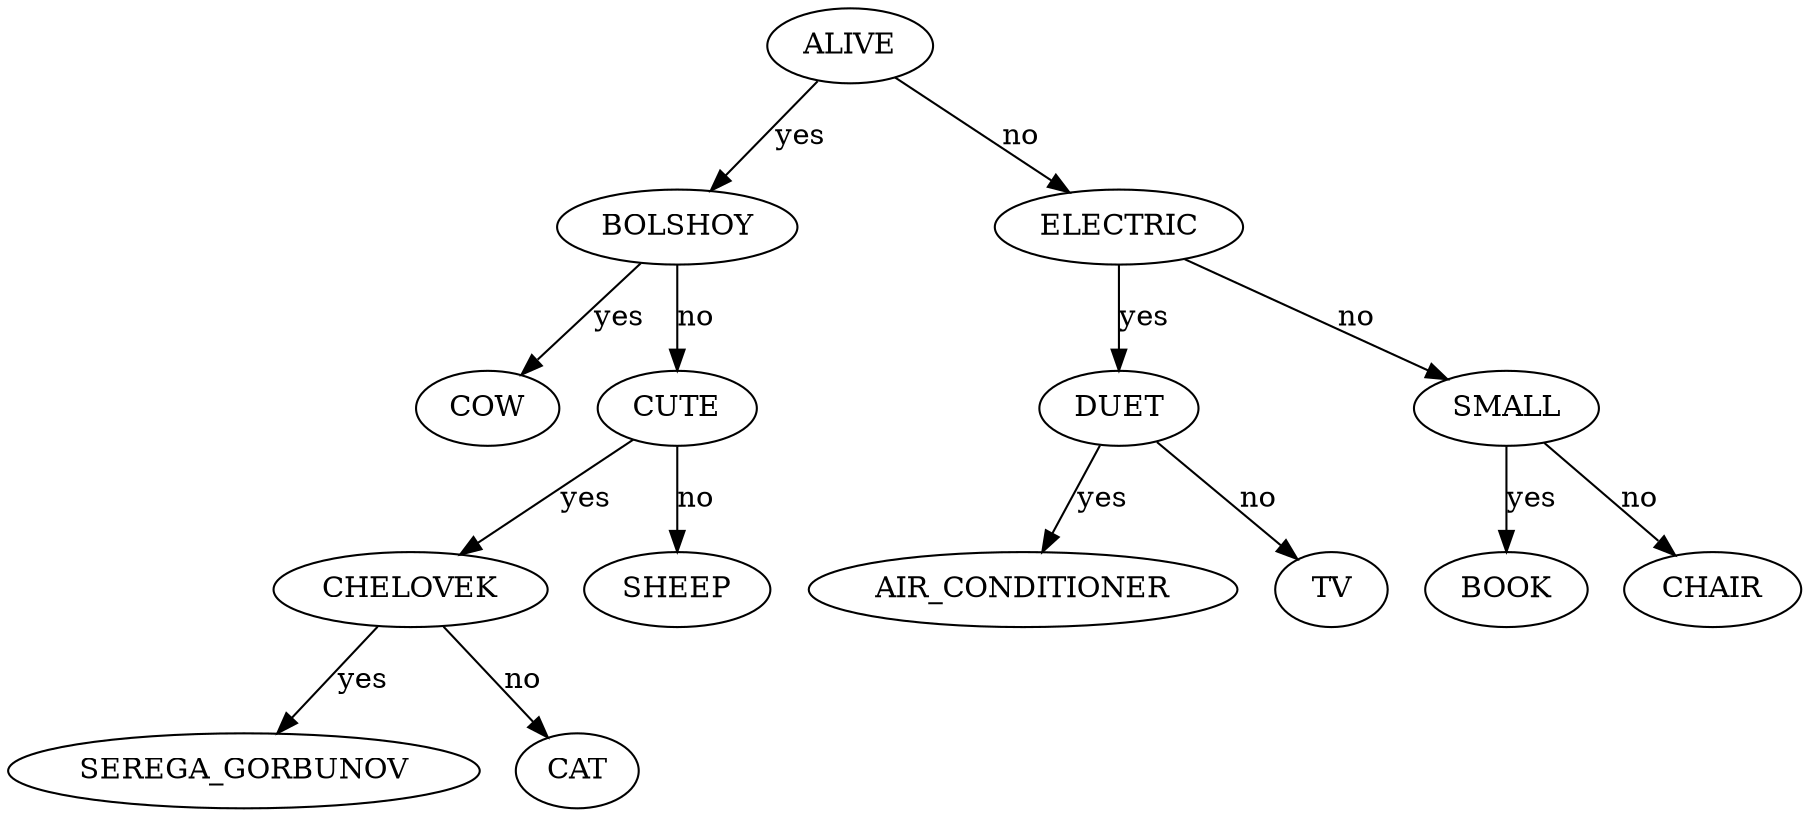// AKINATOR
digraph {
	ALIVE
	BOLSHOY
	ALIVE -> BOLSHOY [label=yes]
	COW
	BOLSHOY -> COW [label=yes]
	CUTE
	BOLSHOY -> CUTE [label=no]
	CHELOVEK
	CUTE -> CHELOVEK [label=yes]
	SEREGA_GORBUNOV
	CHELOVEK -> SEREGA_GORBUNOV [label=yes]
	CAT
	CHELOVEK -> CAT [label=no]
	SHEEP
	CUTE -> SHEEP [label=no]
	ELECTRIC
	ALIVE -> ELECTRIC [label=no]
	DUET
	ELECTRIC -> DUET [label=yes]
	AIR_CONDITIONER
	DUET -> AIR_CONDITIONER [label=yes]
	TV
	DUET -> TV [label=no]
	SMALL
	ELECTRIC -> SMALL [label=no]
	BOOK
	SMALL -> BOOK [label=yes]
	CHAIR
	SMALL -> CHAIR [label=no]
}
